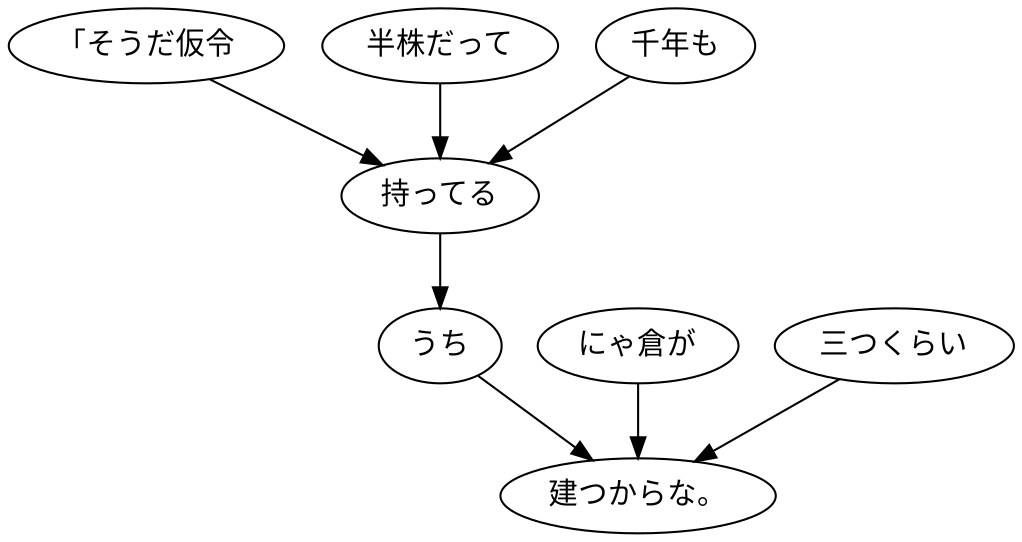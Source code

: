 digraph graph2478 {
	node0 [label="「そうだ仮令"];
	node1 [label="半株だって"];
	node2 [label="千年も"];
	node3 [label="持ってる"];
	node4 [label="うち"];
	node5 [label="にゃ倉が"];
	node6 [label="三つくらい"];
	node7 [label="建つからな。"];
	node0 -> node3;
	node1 -> node3;
	node2 -> node3;
	node3 -> node4;
	node4 -> node7;
	node5 -> node7;
	node6 -> node7;
}
